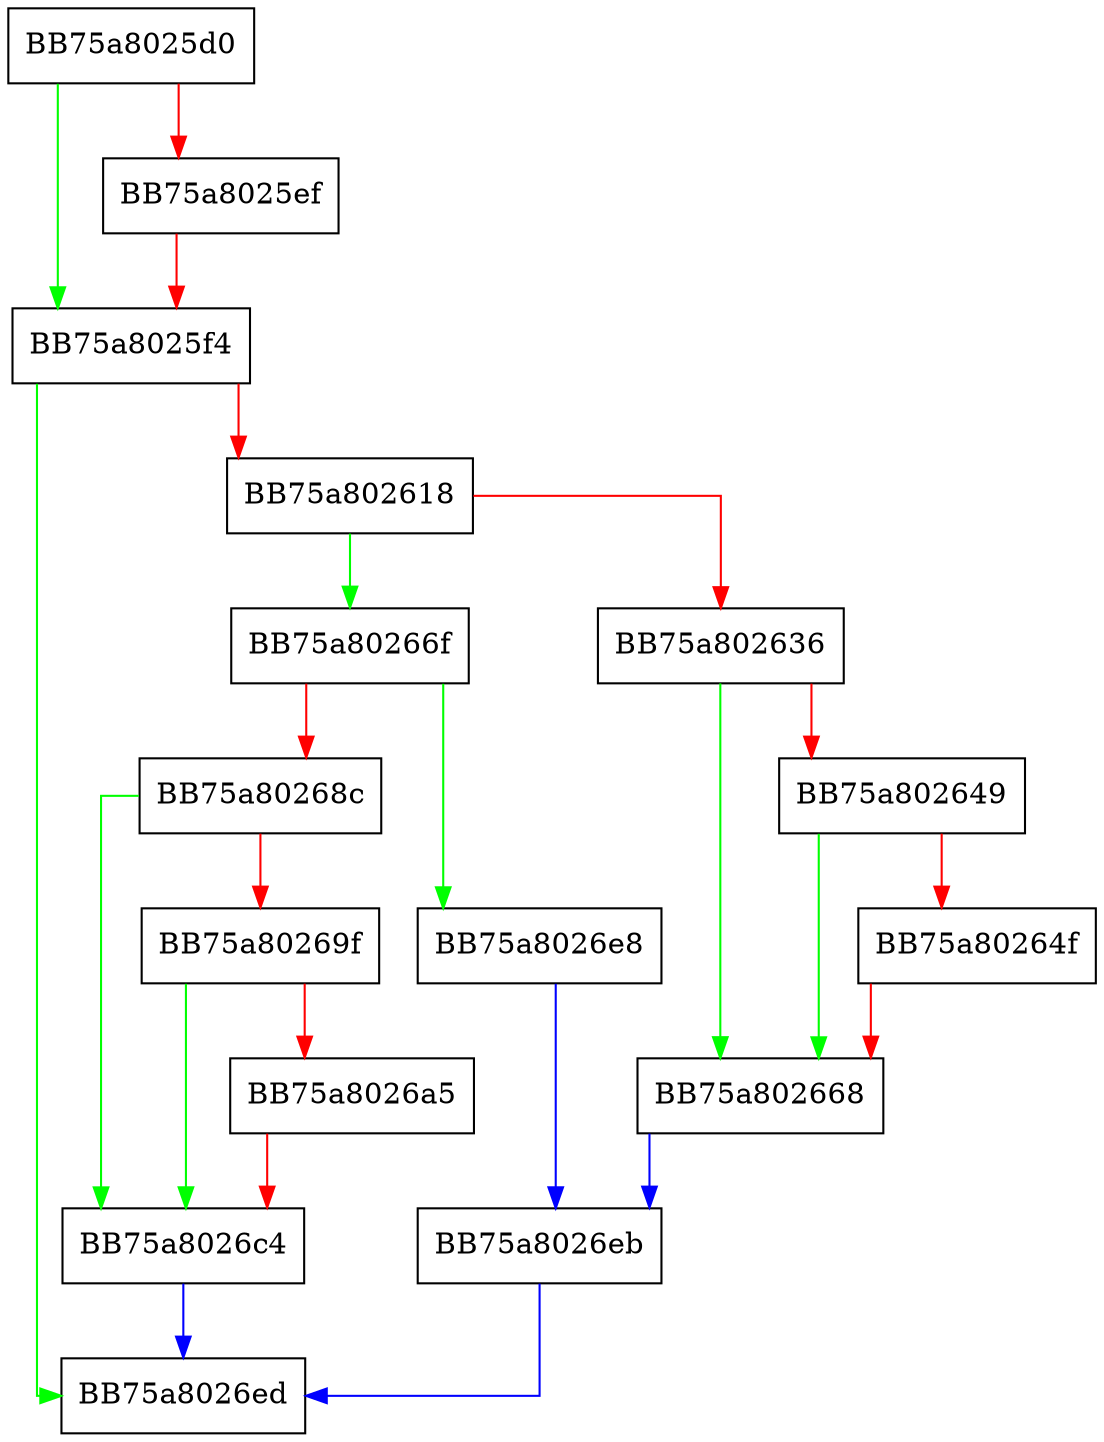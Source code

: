 digraph CreateTempIoViewFromFile {
  node [shape="box"];
  graph [splines=ortho];
  BB75a8025d0 -> BB75a8025f4 [color="green"];
  BB75a8025d0 -> BB75a8025ef [color="red"];
  BB75a8025ef -> BB75a8025f4 [color="red"];
  BB75a8025f4 -> BB75a8026ed [color="green"];
  BB75a8025f4 -> BB75a802618 [color="red"];
  BB75a802618 -> BB75a80266f [color="green"];
  BB75a802618 -> BB75a802636 [color="red"];
  BB75a802636 -> BB75a802668 [color="green"];
  BB75a802636 -> BB75a802649 [color="red"];
  BB75a802649 -> BB75a802668 [color="green"];
  BB75a802649 -> BB75a80264f [color="red"];
  BB75a80264f -> BB75a802668 [color="red"];
  BB75a802668 -> BB75a8026eb [color="blue"];
  BB75a80266f -> BB75a8026e8 [color="green"];
  BB75a80266f -> BB75a80268c [color="red"];
  BB75a80268c -> BB75a8026c4 [color="green"];
  BB75a80268c -> BB75a80269f [color="red"];
  BB75a80269f -> BB75a8026c4 [color="green"];
  BB75a80269f -> BB75a8026a5 [color="red"];
  BB75a8026a5 -> BB75a8026c4 [color="red"];
  BB75a8026c4 -> BB75a8026ed [color="blue"];
  BB75a8026e8 -> BB75a8026eb [color="blue"];
  BB75a8026eb -> BB75a8026ed [color="blue"];
}